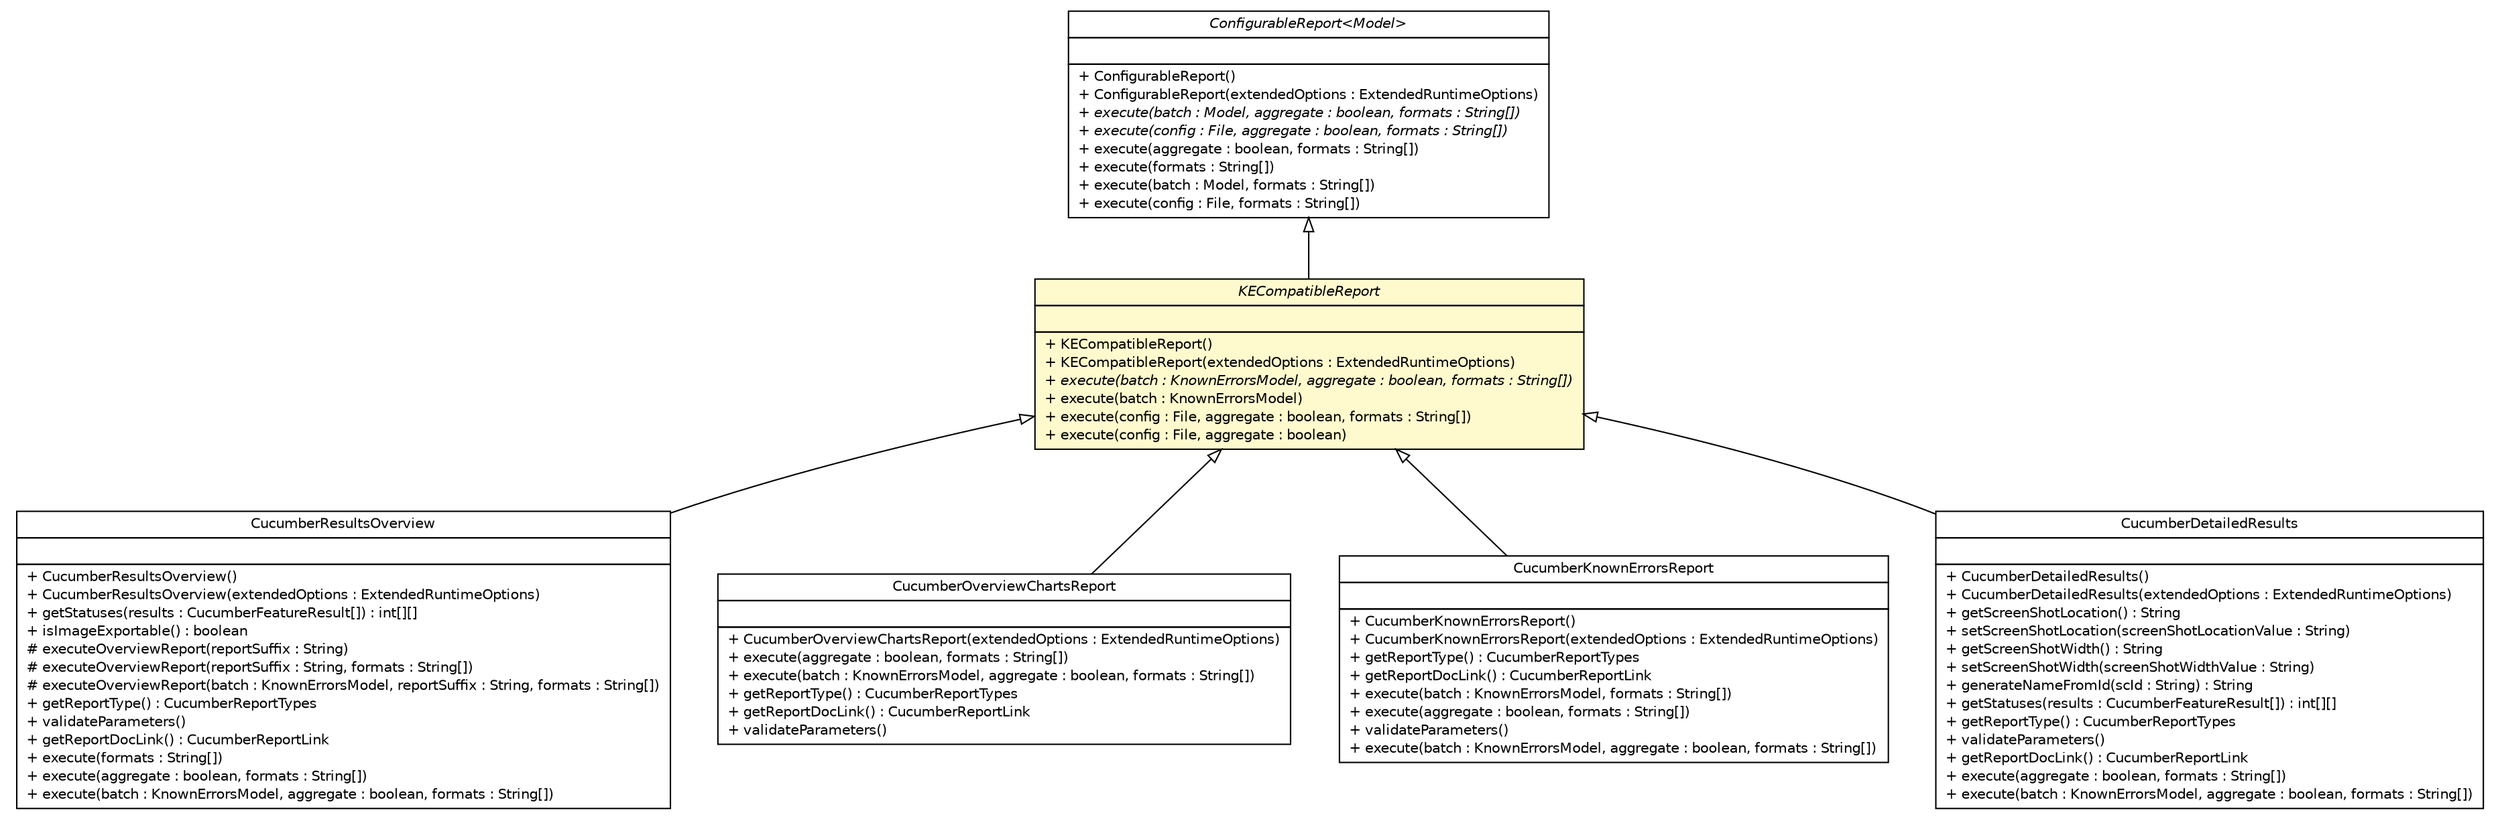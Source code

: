 #!/usr/local/bin/dot
#
# Class diagram 
# Generated by UMLGraph version R5_6 (http://www.umlgraph.org/)
#

digraph G {
	edge [fontname="Helvetica",fontsize=10,labelfontname="Helvetica",labelfontsize=10];
	node [fontname="Helvetica",fontsize=10,shape=plaintext];
	nodesep=0.25;
	ranksep=0.5;
	// com.github.mkolisnyk.cucumber.reporting.CucumberResultsOverview
	c8951 [label=<<table title="com.github.mkolisnyk.cucumber.reporting.CucumberResultsOverview" border="0" cellborder="1" cellspacing="0" cellpadding="2" port="p" href="../CucumberResultsOverview.html">
		<tr><td><table border="0" cellspacing="0" cellpadding="1">
<tr><td align="center" balign="center"> CucumberResultsOverview </td></tr>
		</table></td></tr>
		<tr><td><table border="0" cellspacing="0" cellpadding="1">
<tr><td align="left" balign="left">  </td></tr>
		</table></td></tr>
		<tr><td><table border="0" cellspacing="0" cellpadding="1">
<tr><td align="left" balign="left"> + CucumberResultsOverview() </td></tr>
<tr><td align="left" balign="left"> + CucumberResultsOverview(extendedOptions : ExtendedRuntimeOptions) </td></tr>
<tr><td align="left" balign="left"> + getStatuses(results : CucumberFeatureResult[]) : int[][] </td></tr>
<tr><td align="left" balign="left"> + isImageExportable() : boolean </td></tr>
<tr><td align="left" balign="left"> # executeOverviewReport(reportSuffix : String) </td></tr>
<tr><td align="left" balign="left"> # executeOverviewReport(reportSuffix : String, formats : String[]) </td></tr>
<tr><td align="left" balign="left"> # executeOverviewReport(batch : KnownErrorsModel, reportSuffix : String, formats : String[]) </td></tr>
<tr><td align="left" balign="left"> + getReportType() : CucumberReportTypes </td></tr>
<tr><td align="left" balign="left"> + validateParameters() </td></tr>
<tr><td align="left" balign="left"> + getReportDocLink() : CucumberReportLink </td></tr>
<tr><td align="left" balign="left"> + execute(formats : String[]) </td></tr>
<tr><td align="left" balign="left"> + execute(aggregate : boolean, formats : String[]) </td></tr>
<tr><td align="left" balign="left"> + execute(batch : KnownErrorsModel, aggregate : boolean, formats : String[]) </td></tr>
		</table></td></tr>
		</table>>, URL="../CucumberResultsOverview.html", fontname="Helvetica", fontcolor="black", fontsize=10.0];
	// com.github.mkolisnyk.cucumber.reporting.CucumberOverviewChartsReport
	c8952 [label=<<table title="com.github.mkolisnyk.cucumber.reporting.CucumberOverviewChartsReport" border="0" cellborder="1" cellspacing="0" cellpadding="2" port="p" href="../CucumberOverviewChartsReport.html">
		<tr><td><table border="0" cellspacing="0" cellpadding="1">
<tr><td align="center" balign="center"> CucumberOverviewChartsReport </td></tr>
		</table></td></tr>
		<tr><td><table border="0" cellspacing="0" cellpadding="1">
<tr><td align="left" balign="left">  </td></tr>
		</table></td></tr>
		<tr><td><table border="0" cellspacing="0" cellpadding="1">
<tr><td align="left" balign="left"> + CucumberOverviewChartsReport(extendedOptions : ExtendedRuntimeOptions) </td></tr>
<tr><td align="left" balign="left"> + execute(aggregate : boolean, formats : String[]) </td></tr>
<tr><td align="left" balign="left"> + execute(batch : KnownErrorsModel, aggregate : boolean, formats : String[]) </td></tr>
<tr><td align="left" balign="left"> + getReportType() : CucumberReportTypes </td></tr>
<tr><td align="left" balign="left"> + getReportDocLink() : CucumberReportLink </td></tr>
<tr><td align="left" balign="left"> + validateParameters() </td></tr>
		</table></td></tr>
		</table>>, URL="../CucumberOverviewChartsReport.html", fontname="Helvetica", fontcolor="black", fontsize=10.0];
	// com.github.mkolisnyk.cucumber.reporting.CucumberKnownErrorsReport
	c8953 [label=<<table title="com.github.mkolisnyk.cucumber.reporting.CucumberKnownErrorsReport" border="0" cellborder="1" cellspacing="0" cellpadding="2" port="p" href="../CucumberKnownErrorsReport.html">
		<tr><td><table border="0" cellspacing="0" cellpadding="1">
<tr><td align="center" balign="center"> CucumberKnownErrorsReport </td></tr>
		</table></td></tr>
		<tr><td><table border="0" cellspacing="0" cellpadding="1">
<tr><td align="left" balign="left">  </td></tr>
		</table></td></tr>
		<tr><td><table border="0" cellspacing="0" cellpadding="1">
<tr><td align="left" balign="left"> + CucumberKnownErrorsReport() </td></tr>
<tr><td align="left" balign="left"> + CucumberKnownErrorsReport(extendedOptions : ExtendedRuntimeOptions) </td></tr>
<tr><td align="left" balign="left"> + getReportType() : CucumberReportTypes </td></tr>
<tr><td align="left" balign="left"> + getReportDocLink() : CucumberReportLink </td></tr>
<tr><td align="left" balign="left"> + execute(batch : KnownErrorsModel, formats : String[]) </td></tr>
<tr><td align="left" balign="left"> + execute(aggregate : boolean, formats : String[]) </td></tr>
<tr><td align="left" balign="left"> + validateParameters() </td></tr>
<tr><td align="left" balign="left"> + execute(batch : KnownErrorsModel, aggregate : boolean, formats : String[]) </td></tr>
		</table></td></tr>
		</table>>, URL="../CucumberKnownErrorsReport.html", fontname="Helvetica", fontcolor="black", fontsize=10.0];
	// com.github.mkolisnyk.cucumber.reporting.CucumberDetailedResults
	c8956 [label=<<table title="com.github.mkolisnyk.cucumber.reporting.CucumberDetailedResults" border="0" cellborder="1" cellspacing="0" cellpadding="2" port="p" href="../CucumberDetailedResults.html">
		<tr><td><table border="0" cellspacing="0" cellpadding="1">
<tr><td align="center" balign="center"> CucumberDetailedResults </td></tr>
		</table></td></tr>
		<tr><td><table border="0" cellspacing="0" cellpadding="1">
<tr><td align="left" balign="left">  </td></tr>
		</table></td></tr>
		<tr><td><table border="0" cellspacing="0" cellpadding="1">
<tr><td align="left" balign="left"> + CucumberDetailedResults() </td></tr>
<tr><td align="left" balign="left"> + CucumberDetailedResults(extendedOptions : ExtendedRuntimeOptions) </td></tr>
<tr><td align="left" balign="left"> + getScreenShotLocation() : String </td></tr>
<tr><td align="left" balign="left"> + setScreenShotLocation(screenShotLocationValue : String) </td></tr>
<tr><td align="left" balign="left"> + getScreenShotWidth() : String </td></tr>
<tr><td align="left" balign="left"> + setScreenShotWidth(screenShotWidthValue : String) </td></tr>
<tr><td align="left" balign="left"> + generateNameFromId(scId : String) : String </td></tr>
<tr><td align="left" balign="left"> + getStatuses(results : CucumberFeatureResult[]) : int[][] </td></tr>
<tr><td align="left" balign="left"> + getReportType() : CucumberReportTypes </td></tr>
<tr><td align="left" balign="left"> + validateParameters() </td></tr>
<tr><td align="left" balign="left"> + getReportDocLink() : CucumberReportLink </td></tr>
<tr><td align="left" balign="left"> + execute(aggregate : boolean, formats : String[]) </td></tr>
<tr><td align="left" balign="left"> + execute(batch : KnownErrorsModel, aggregate : boolean, formats : String[]) </td></tr>
		</table></td></tr>
		</table>>, URL="../CucumberDetailedResults.html", fontname="Helvetica", fontcolor="black", fontsize=10.0];
	// com.github.mkolisnyk.cucumber.reporting.interfaces.KECompatibleReport
	c8962 [label=<<table title="com.github.mkolisnyk.cucumber.reporting.interfaces.KECompatibleReport" border="0" cellborder="1" cellspacing="0" cellpadding="2" port="p" bgcolor="lemonChiffon" href="./KECompatibleReport.html">
		<tr><td><table border="0" cellspacing="0" cellpadding="1">
<tr><td align="center" balign="center"><font face="Helvetica-Oblique"> KECompatibleReport </font></td></tr>
		</table></td></tr>
		<tr><td><table border="0" cellspacing="0" cellpadding="1">
<tr><td align="left" balign="left">  </td></tr>
		</table></td></tr>
		<tr><td><table border="0" cellspacing="0" cellpadding="1">
<tr><td align="left" balign="left"> + KECompatibleReport() </td></tr>
<tr><td align="left" balign="left"> + KECompatibleReport(extendedOptions : ExtendedRuntimeOptions) </td></tr>
<tr><td align="left" balign="left"><font face="Helvetica-Oblique" point-size="10.0"> + execute(batch : KnownErrorsModel, aggregate : boolean, formats : String[]) </font></td></tr>
<tr><td align="left" balign="left"> + execute(batch : KnownErrorsModel) </td></tr>
<tr><td align="left" balign="left"> + execute(config : File, aggregate : boolean, formats : String[]) </td></tr>
<tr><td align="left" balign="left"> + execute(config : File, aggregate : boolean) </td></tr>
		</table></td></tr>
		</table>>, URL="./KECompatibleReport.html", fontname="Helvetica", fontcolor="black", fontsize=10.0];
	// com.github.mkolisnyk.cucumber.reporting.interfaces.ConfigurableReport<Model>
	c8964 [label=<<table title="com.github.mkolisnyk.cucumber.reporting.interfaces.ConfigurableReport" border="0" cellborder="1" cellspacing="0" cellpadding="2" port="p" href="./ConfigurableReport.html">
		<tr><td><table border="0" cellspacing="0" cellpadding="1">
<tr><td align="center" balign="center"><font face="Helvetica-Oblique"> ConfigurableReport&lt;Model&gt; </font></td></tr>
		</table></td></tr>
		<tr><td><table border="0" cellspacing="0" cellpadding="1">
<tr><td align="left" balign="left">  </td></tr>
		</table></td></tr>
		<tr><td><table border="0" cellspacing="0" cellpadding="1">
<tr><td align="left" balign="left"> + ConfigurableReport() </td></tr>
<tr><td align="left" balign="left"> + ConfigurableReport(extendedOptions : ExtendedRuntimeOptions) </td></tr>
<tr><td align="left" balign="left"><font face="Helvetica-Oblique" point-size="10.0"> + execute(batch : Model, aggregate : boolean, formats : String[]) </font></td></tr>
<tr><td align="left" balign="left"><font face="Helvetica-Oblique" point-size="10.0"> + execute(config : File, aggregate : boolean, formats : String[]) </font></td></tr>
<tr><td align="left" balign="left"> + execute(aggregate : boolean, formats : String[]) </td></tr>
<tr><td align="left" balign="left"> + execute(formats : String[]) </td></tr>
<tr><td align="left" balign="left"> + execute(batch : Model, formats : String[]) </td></tr>
<tr><td align="left" balign="left"> + execute(config : File, formats : String[]) </td></tr>
		</table></td></tr>
		</table>>, URL="./ConfigurableReport.html", fontname="Helvetica", fontcolor="black", fontsize=10.0];
	//com.github.mkolisnyk.cucumber.reporting.CucumberResultsOverview extends com.github.mkolisnyk.cucumber.reporting.interfaces.KECompatibleReport
	c8962:p -> c8951:p [dir=back,arrowtail=empty];
	//com.github.mkolisnyk.cucumber.reporting.CucumberOverviewChartsReport extends com.github.mkolisnyk.cucumber.reporting.interfaces.KECompatibleReport
	c8962:p -> c8952:p [dir=back,arrowtail=empty];
	//com.github.mkolisnyk.cucumber.reporting.CucumberKnownErrorsReport extends com.github.mkolisnyk.cucumber.reporting.interfaces.KECompatibleReport
	c8962:p -> c8953:p [dir=back,arrowtail=empty];
	//com.github.mkolisnyk.cucumber.reporting.CucumberDetailedResults extends com.github.mkolisnyk.cucumber.reporting.interfaces.KECompatibleReport
	c8962:p -> c8956:p [dir=back,arrowtail=empty];
	//com.github.mkolisnyk.cucumber.reporting.interfaces.KECompatibleReport extends com.github.mkolisnyk.cucumber.reporting.interfaces.ConfigurableReport<com.github.mkolisnyk.cucumber.reporting.types.knownerrors.KnownErrorsModel>
	c8964:p -> c8962:p [dir=back,arrowtail=empty];
}


